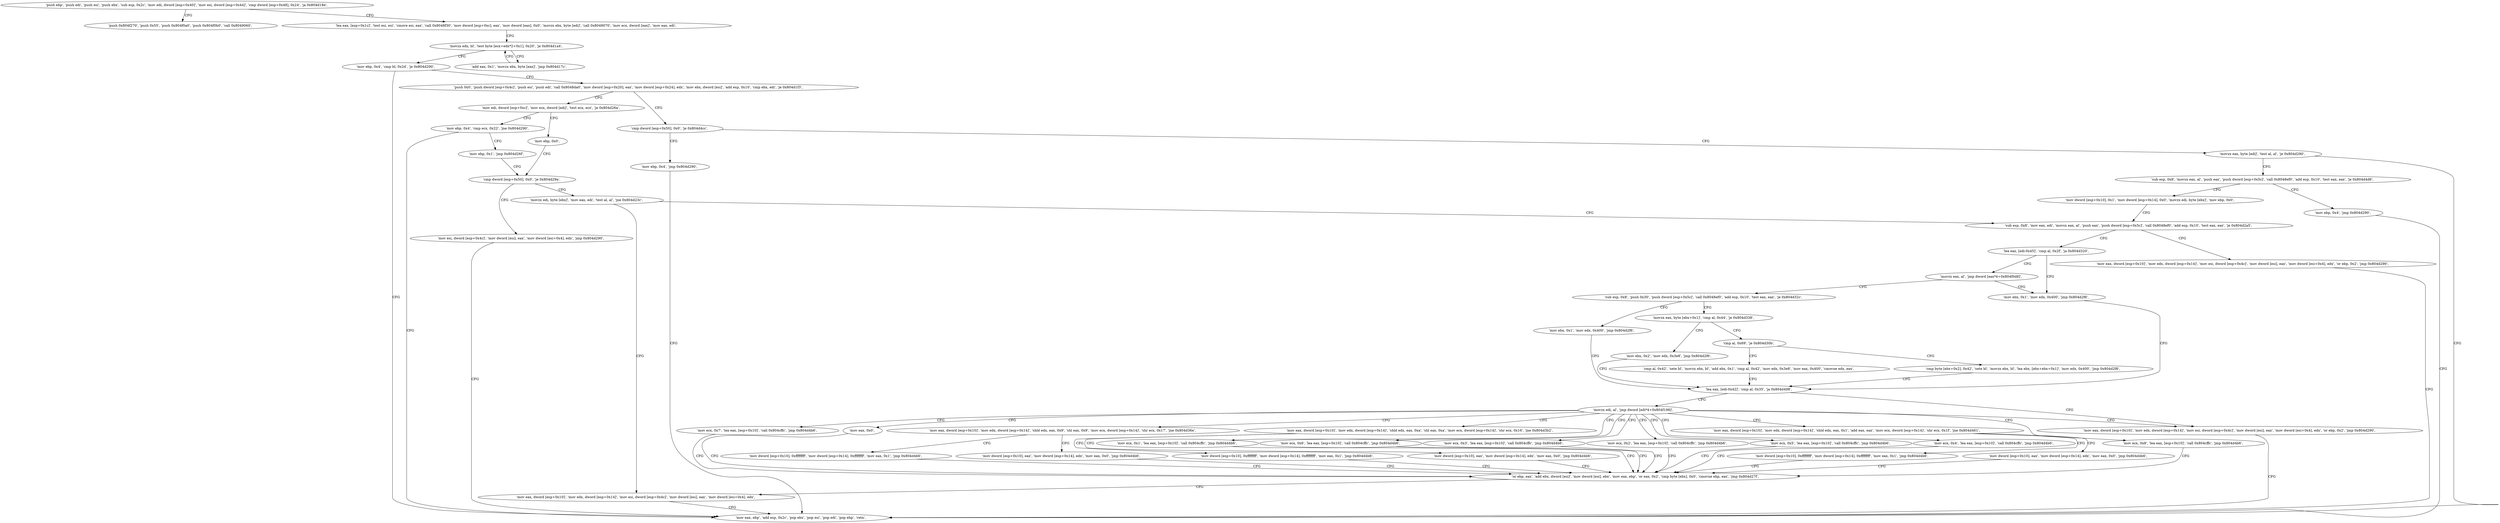 digraph "func" {
"134533442" [label = "'push ebp', 'push edi', 'push esi', 'push ebx', 'sub esp, 0x2c', 'mov edi, dword [esp+0x40]', 'mov esi, dword [esp+0x44]', 'cmp dword [esp+0x48], 0x24', 'ja 0x804d18e', " ]
"134533518" [label = "'push 0x804f270', 'push 0x55', 'push 0x804f0a0', 'push 0x804f0b0', 'call 0x8049060', " ]
"134533464" [label = "'lea eax, [esp+0x1c]', 'test esi, esi', 'cmove esi, eax', 'call 0x8048f30', 'mov dword [esp+0xc], eax', 'mov dword [eax], 0x0', 'movzx ebx, byte [edi]', 'call 0x8049070', 'mov ecx, dword [eax]', 'mov eax, edi', " ]
"134533500" [label = "'movzx edx, bl', 'test byte [ecx+edx*2+0x1], 0x20', 'je 0x804d1a4', " ]
"134533540" [label = "'mov ebp, 0x4', 'cmp bl, 0x2d', 'je 0x804d290', " ]
"134533776" [label = "'mov eax, ebp', 'add esp, 0x2c', 'pop ebx', 'pop esi', 'pop edi', 'pop ebp', 'retn', " ]
"134533554" [label = "'push 0x0', 'push dword [esp+0x4c]', 'push esi', 'push edi', 'call 0x8048da0', 'mov dword [esp+0x20], eax', 'mov dword [esp+0x24], edx', 'mov ebx, dword [esi]', 'add esp, 0x10', 'cmp ebx, edi', 'je 0x804d1f3', " ]
"134533510" [label = "'add eax, 0x1', 'movzx ebx, byte [eax]', 'jmp 0x804d17c', " ]
"134533619" [label = "'cmp dword [esp+0x50], 0x0', 'je 0x804d4cc', " ]
"134533584" [label = "'mov edi, dword [esp+0xc]', 'mov ecx, dword [edi]', 'test ecx, ecx', 'je 0x804d26a', " ]
"134534348" [label = "'mov ebp, 0x4', 'jmp 0x804d290', " ]
"134533630" [label = "'movzx eax, byte [edi]', 'test al, al', 'je 0x804d290', " ]
"134533738" [label = "'mov ebp, 0x0', " ]
"134533598" [label = "'mov ebp, 0x4', 'cmp ecx, 0x22', 'jne 0x804d290', " ]
"134533641" [label = "'sub esp, 0x8', 'movsx eax, al', 'push eax', 'push dword [esp+0x5c]', 'call 0x8048ef0', 'add esp, 0x10', 'test eax, eax', 'je 0x804d4d6', " ]
"134533743" [label = "'cmp dword [esp+0x50], 0x0', 'je 0x804d29a', " ]
"134533612" [label = "'mov ebp, 0x1', 'jmp 0x804d26f', " ]
"134534358" [label = "'mov ebp, 0x4', 'jmp 0x804d290', " ]
"134533668" [label = "'mov dword [esp+0x10], 0x1', 'mov dword [esp+0x14], 0x0', 'movzx edi, byte [ebx]', 'mov ebp, 0x0', " ]
"134533786" [label = "'mov esi, dword [esp+0x4c]', 'mov dword [esi], eax', 'mov dword [esi+0x4], edx', 'jmp 0x804d290', " ]
"134533750" [label = "'movzx edi, byte [ebx]', 'mov eax, edi', 'test al, al', 'jne 0x804d23c', " ]
"134533692" [label = "'sub esp, 0x8', 'mov eax, edi', 'movsx eax, al', 'push eax', 'push dword [esp+0x5c]', 'call 0x8048ef0', 'add esp, 0x10', 'test eax, eax', 'je 0x804d2a5', " ]
"134533759" [label = "'mov eax, dword [esp+0x10]', 'mov edx, dword [esp+0x14]', 'mov esi, dword [esp+0x4c]', 'mov dword [esi], eax', 'mov dword [esi+0x4], edx', " ]
"134533797" [label = "'mov eax, dword [esp+0x10]', 'mov edx, dword [esp+0x14]', 'mov esi, dword [esp+0x4c]', 'mov dword [esi], eax', 'mov dword [esi+0x4], edx', 'or ebp, 0x2', 'jmp 0x804d290', " ]
"134533717" [label = "'lea eax, [edi-0x45]', 'cmp al, 0x2f', 'ja 0x804d320', " ]
"134533920" [label = "'mov ebx, 0x1', 'mov edx, 0x400', 'jmp 0x804d2f6', " ]
"134533728" [label = "'movzx eax, al', 'jmp dword [eax*4+0x804f0d8]', " ]
"134533878" [label = "'lea eax, [edi-0x42]', 'cmp al, 0x35', 'ja 0x804d498', " ]
"134533819" [label = "'sub esp, 0x8', 'push 0x30', 'push dword [esp+0x5c]', 'call 0x8048ef0', 'add esp, 0x10', 'test eax, eax', 'je 0x804d32c', " ]
"134534296" [label = "'mov eax, dword [esp+0x10]', 'mov edx, dword [esp+0x14]', 'mov esi, dword [esp+0x4c]', 'mov dword [esi], eax', 'mov dword [esi+0x4], edx', 'or ebp, 0x2', 'jmp 0x804d290', " ]
"134533889" [label = "'movzx edi, al', 'jmp dword [edi*4+0x804f198]', " ]
"134533932" [label = "'mov ebx, 0x1', 'mov edx, 0x400', 'jmp 0x804d2f6', " ]
"134533840" [label = "'movzx eax, byte [ebx+0x1]', 'cmp al, 0x44', 'je 0x804d338', " ]
"134533956" [label = "'mov eax, dword [esp+0x10]', 'mov edx, dword [esp+0x14]', 'shld edx, eax, 0x9', 'shl eax, 0x9', 'mov ecx, dword [esp+0x14]', 'shr ecx, 0x17', 'jne 0x804d36e', " ]
"134534024" [label = "'mov eax, dword [esp+0x10]', 'mov edx, dword [esp+0x14]', 'shld edx, eax, 0xa', 'shl eax, 0xa', 'mov ecx, dword [esp+0x14]', 'shr ecx, 0x16', 'jne 0x804d3b2', " ]
"134534092" [label = "'mov ecx, 0x6', 'lea eax, [esp+0x10]', 'call 0x804cffc', 'jmp 0x804d4b6', " ]
"134534111" [label = "'mov ecx, 0x3', 'lea eax, [esp+0x10]', 'call 0x804cffc', 'jmp 0x804d4b6', " ]
"134534130" [label = "'mov ecx, 0x1', 'lea eax, [esp+0x10]', 'call 0x804cffc', 'jmp 0x804d4b6', " ]
"134534149" [label = "'mov ecx, 0x2', 'lea eax, [esp+0x10]', 'call 0x804cffc', 'jmp 0x804d4b6', " ]
"134534168" [label = "'mov ecx, 0x5', 'lea eax, [esp+0x10]', 'call 0x804cffc', 'jmp 0x804d4b6', " ]
"134534187" [label = "'mov ecx, 0x4', 'lea eax, [esp+0x10]', 'call 0x804cffc', 'jmp 0x804d4b6', " ]
"134534203" [label = "'mov eax, dword [esp+0x10]', 'mov edx, dword [esp+0x14]', 'shld edx, eax, 0x1', 'add eax, eax', 'mov ecx, dword [esp+0x14]', 'shr ecx, 0x1f', 'jne 0x804d461', " ]
"134534264" [label = "'mov ecx, 0x8', 'lea eax, [esp+0x10]', 'call 0x804cffc', 'jmp 0x804d4b6', " ]
"134534280" [label = "'mov ecx, 0x7', 'lea eax, [esp+0x10]', 'call 0x804cffc', 'jmp 0x804d4b6', " ]
"134534321" [label = "'mov eax, 0x0', " ]
"134533944" [label = "'mov ebx, 0x2', 'mov edx, 0x3e8', 'jmp 0x804d2f6', " ]
"134533848" [label = "'cmp al, 0x69', 'je 0x804d30b', " ]
"134533998" [label = "'mov dword [esp+0x10], 0xffffffff', 'mov dword [esp+0x14], 0xffffffff', 'mov eax, 0x1', 'jmp 0x804d4b6', " ]
"134533980" [label = "'mov dword [esp+0x10], eax', 'mov dword [esp+0x14], edx', 'mov eax, 0x0', 'jmp 0x804d4b6', " ]
"134534066" [label = "'mov dword [esp+0x10], 0xffffffff', 'mov dword [esp+0x14], 0xffffffff', 'mov eax, 0x1', 'jmp 0x804d4b6', " ]
"134534048" [label = "'mov dword [esp+0x10], eax', 'mov dword [esp+0x14], edx', 'mov eax, 0x0', 'jmp 0x804d4b6', " ]
"134534326" [label = "'or ebp, eax', 'add ebx, dword [esi]', 'mov dword [esi], ebx', 'mov eax, ebp', 'or eax, 0x2', 'cmp byte [ebx], 0x0', 'cmovne ebp, eax', 'jmp 0x804d27f', " ]
"134534241" [label = "'mov dword [esp+0x10], 0xffffffff', 'mov dword [esp+0x14], 0xffffffff', 'mov eax, 0x1', 'jmp 0x804d4b6', " ]
"134534226" [label = "'mov dword [esp+0x10], eax', 'mov dword [esp+0x14], edx', 'mov eax, 0x0', 'jmp 0x804d4b6', " ]
"134533899" [label = "'cmp byte [ebx+0x2], 0x42', 'sete bl', 'movzx ebx, bl', 'lea ebx, [ebx+ebx+0x1]', 'mov edx, 0x400', 'jmp 0x804d2f6', " ]
"134533852" [label = "'cmp al, 0x42', 'sete bl', 'movzx ebx, bl', 'add ebx, 0x1', 'cmp al, 0x42', 'mov edx, 0x3e8', 'mov eax, 0x400', 'cmovne edx, eax', " ]
"134533442" -> "134533518" [ label = "CFG" ]
"134533442" -> "134533464" [ label = "CFG" ]
"134533464" -> "134533500" [ label = "CFG" ]
"134533500" -> "134533540" [ label = "CFG" ]
"134533500" -> "134533510" [ label = "CFG" ]
"134533540" -> "134533776" [ label = "CFG" ]
"134533540" -> "134533554" [ label = "CFG" ]
"134533554" -> "134533619" [ label = "CFG" ]
"134533554" -> "134533584" [ label = "CFG" ]
"134533510" -> "134533500" [ label = "CFG" ]
"134533619" -> "134534348" [ label = "CFG" ]
"134533619" -> "134533630" [ label = "CFG" ]
"134533584" -> "134533738" [ label = "CFG" ]
"134533584" -> "134533598" [ label = "CFG" ]
"134534348" -> "134533776" [ label = "CFG" ]
"134533630" -> "134533776" [ label = "CFG" ]
"134533630" -> "134533641" [ label = "CFG" ]
"134533738" -> "134533743" [ label = "CFG" ]
"134533598" -> "134533776" [ label = "CFG" ]
"134533598" -> "134533612" [ label = "CFG" ]
"134533641" -> "134534358" [ label = "CFG" ]
"134533641" -> "134533668" [ label = "CFG" ]
"134533743" -> "134533786" [ label = "CFG" ]
"134533743" -> "134533750" [ label = "CFG" ]
"134533612" -> "134533743" [ label = "CFG" ]
"134534358" -> "134533776" [ label = "CFG" ]
"134533668" -> "134533692" [ label = "CFG" ]
"134533786" -> "134533776" [ label = "CFG" ]
"134533750" -> "134533692" [ label = "CFG" ]
"134533750" -> "134533759" [ label = "CFG" ]
"134533692" -> "134533797" [ label = "CFG" ]
"134533692" -> "134533717" [ label = "CFG" ]
"134533759" -> "134533776" [ label = "CFG" ]
"134533797" -> "134533776" [ label = "CFG" ]
"134533717" -> "134533920" [ label = "CFG" ]
"134533717" -> "134533728" [ label = "CFG" ]
"134533920" -> "134533878" [ label = "CFG" ]
"134533728" -> "134533819" [ label = "CFG" ]
"134533728" -> "134533920" [ label = "CFG" ]
"134533878" -> "134534296" [ label = "CFG" ]
"134533878" -> "134533889" [ label = "CFG" ]
"134533819" -> "134533932" [ label = "CFG" ]
"134533819" -> "134533840" [ label = "CFG" ]
"134534296" -> "134533776" [ label = "CFG" ]
"134533889" -> "134533956" [ label = "CFG" ]
"134533889" -> "134534024" [ label = "CFG" ]
"134533889" -> "134534092" [ label = "CFG" ]
"134533889" -> "134534111" [ label = "CFG" ]
"134533889" -> "134534130" [ label = "CFG" ]
"134533889" -> "134534149" [ label = "CFG" ]
"134533889" -> "134534168" [ label = "CFG" ]
"134533889" -> "134534187" [ label = "CFG" ]
"134533889" -> "134534203" [ label = "CFG" ]
"134533889" -> "134534264" [ label = "CFG" ]
"134533889" -> "134534280" [ label = "CFG" ]
"134533889" -> "134534296" [ label = "CFG" ]
"134533889" -> "134534321" [ label = "CFG" ]
"134533932" -> "134533878" [ label = "CFG" ]
"134533840" -> "134533944" [ label = "CFG" ]
"134533840" -> "134533848" [ label = "CFG" ]
"134533956" -> "134533998" [ label = "CFG" ]
"134533956" -> "134533980" [ label = "CFG" ]
"134534024" -> "134534066" [ label = "CFG" ]
"134534024" -> "134534048" [ label = "CFG" ]
"134534092" -> "134534326" [ label = "CFG" ]
"134534111" -> "134534326" [ label = "CFG" ]
"134534130" -> "134534326" [ label = "CFG" ]
"134534149" -> "134534326" [ label = "CFG" ]
"134534168" -> "134534326" [ label = "CFG" ]
"134534187" -> "134534326" [ label = "CFG" ]
"134534203" -> "134534241" [ label = "CFG" ]
"134534203" -> "134534226" [ label = "CFG" ]
"134534264" -> "134534326" [ label = "CFG" ]
"134534280" -> "134534326" [ label = "CFG" ]
"134534321" -> "134534326" [ label = "CFG" ]
"134533944" -> "134533878" [ label = "CFG" ]
"134533848" -> "134533899" [ label = "CFG" ]
"134533848" -> "134533852" [ label = "CFG" ]
"134533998" -> "134534326" [ label = "CFG" ]
"134533980" -> "134534326" [ label = "CFG" ]
"134534066" -> "134534326" [ label = "CFG" ]
"134534048" -> "134534326" [ label = "CFG" ]
"134534326" -> "134533759" [ label = "CFG" ]
"134534241" -> "134534326" [ label = "CFG" ]
"134534226" -> "134534326" [ label = "CFG" ]
"134533899" -> "134533878" [ label = "CFG" ]
"134533852" -> "134533878" [ label = "CFG" ]
}
